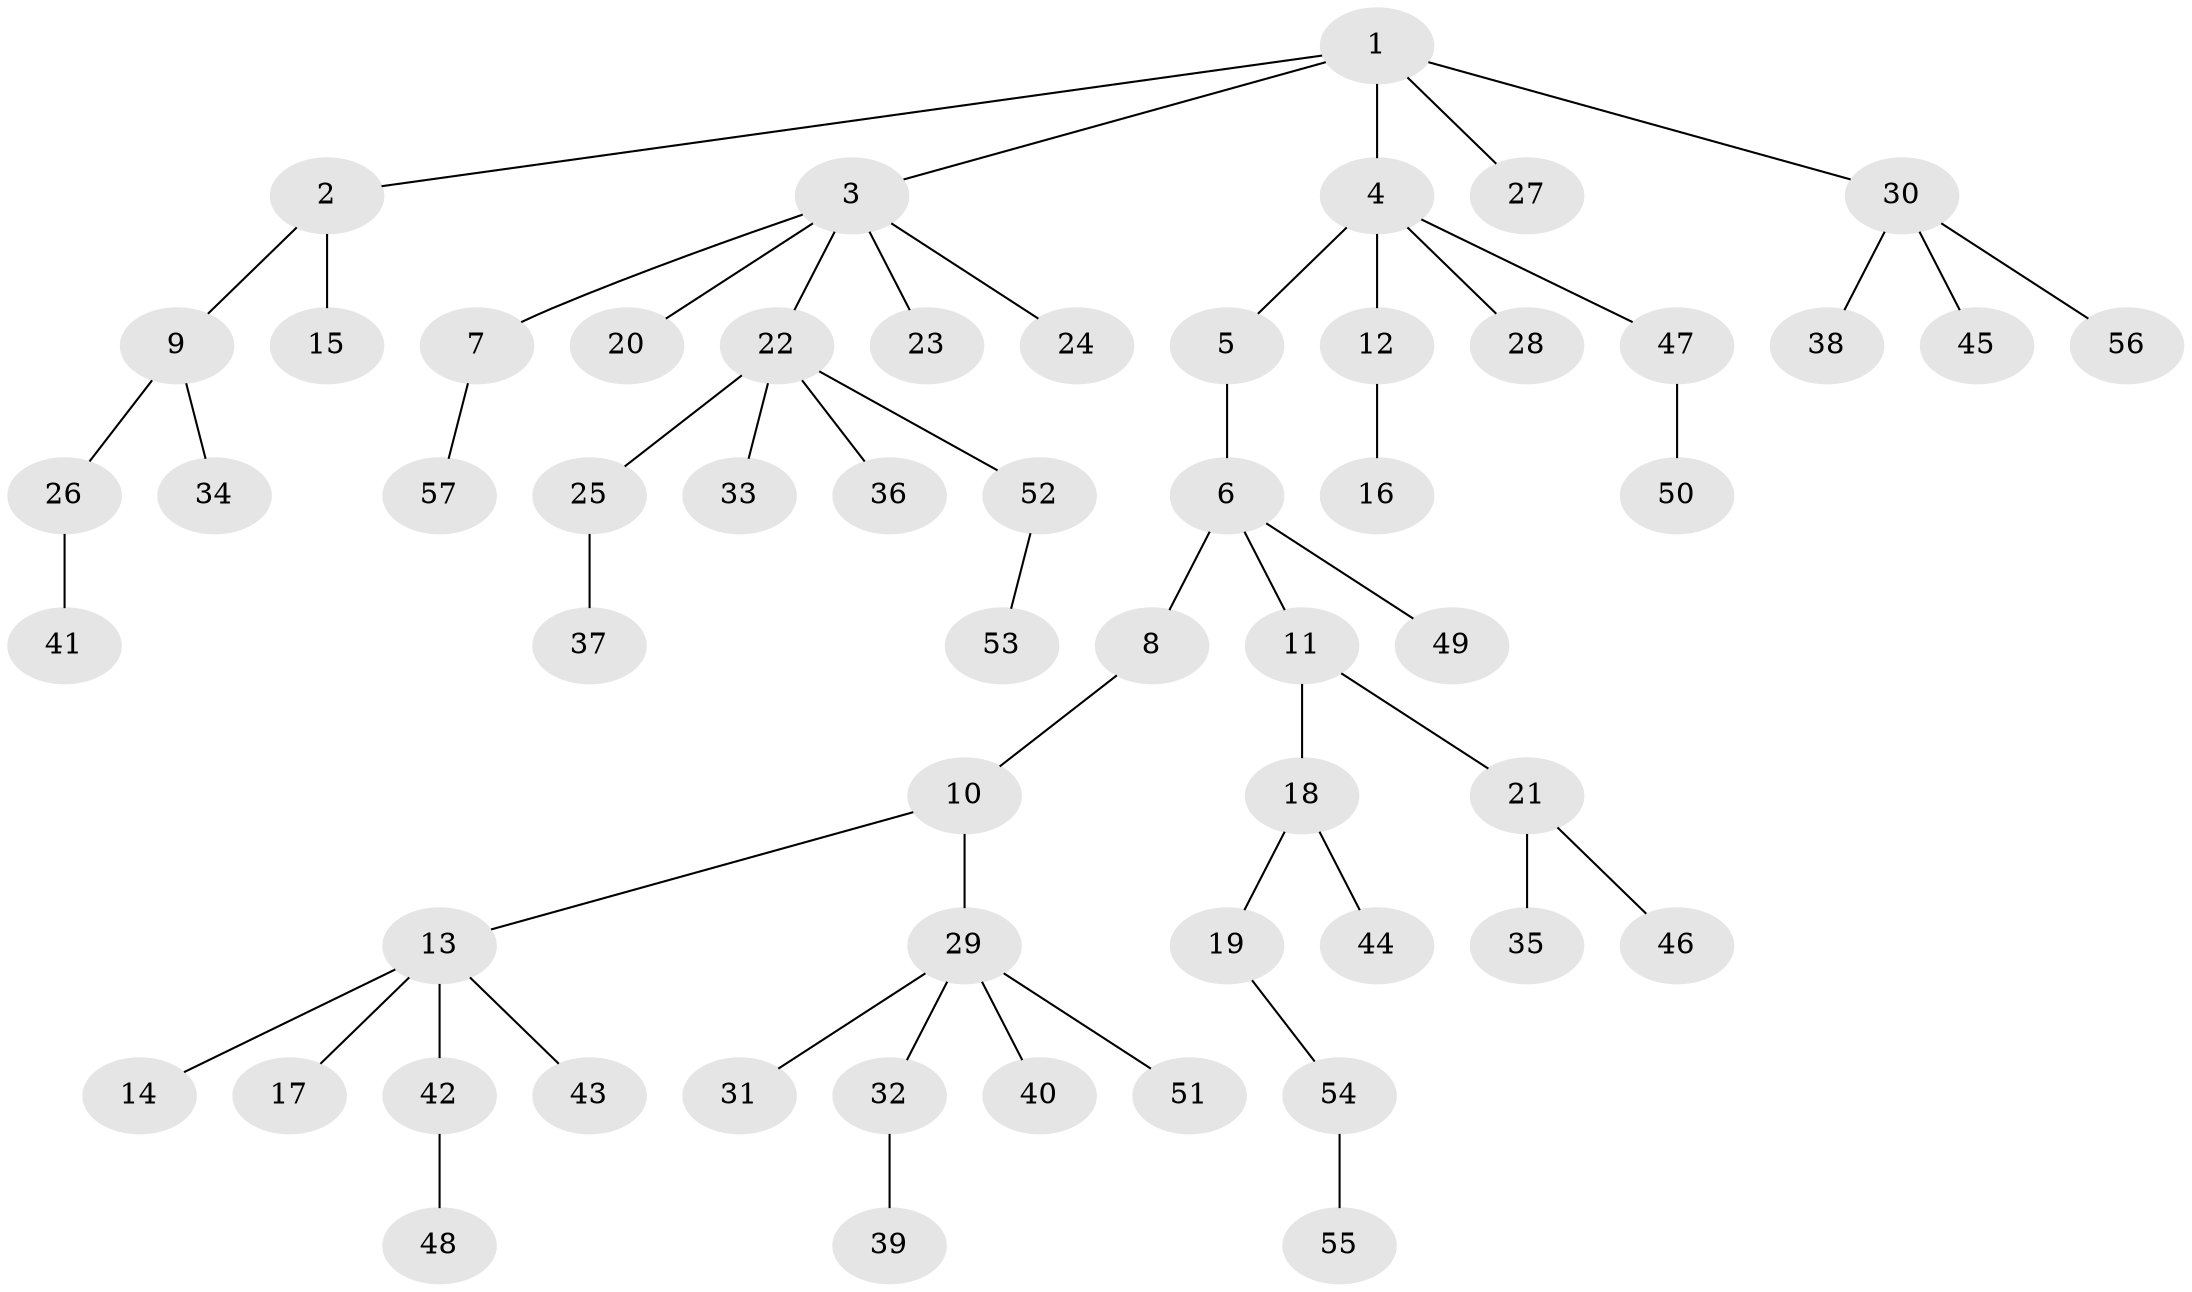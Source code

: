 // coarse degree distribution, {4: 0.13513513513513514, 2: 0.13513513513513514, 5: 0.05405405405405406, 1: 0.6216216216216216, 6: 0.02702702702702703, 3: 0.02702702702702703}
// Generated by graph-tools (version 1.1) at 2025/24/03/03/25 07:24:07]
// undirected, 57 vertices, 56 edges
graph export_dot {
graph [start="1"]
  node [color=gray90,style=filled];
  1;
  2;
  3;
  4;
  5;
  6;
  7;
  8;
  9;
  10;
  11;
  12;
  13;
  14;
  15;
  16;
  17;
  18;
  19;
  20;
  21;
  22;
  23;
  24;
  25;
  26;
  27;
  28;
  29;
  30;
  31;
  32;
  33;
  34;
  35;
  36;
  37;
  38;
  39;
  40;
  41;
  42;
  43;
  44;
  45;
  46;
  47;
  48;
  49;
  50;
  51;
  52;
  53;
  54;
  55;
  56;
  57;
  1 -- 2;
  1 -- 3;
  1 -- 4;
  1 -- 27;
  1 -- 30;
  2 -- 9;
  2 -- 15;
  3 -- 7;
  3 -- 20;
  3 -- 22;
  3 -- 23;
  3 -- 24;
  4 -- 5;
  4 -- 12;
  4 -- 28;
  4 -- 47;
  5 -- 6;
  6 -- 8;
  6 -- 11;
  6 -- 49;
  7 -- 57;
  8 -- 10;
  9 -- 26;
  9 -- 34;
  10 -- 13;
  10 -- 29;
  11 -- 18;
  11 -- 21;
  12 -- 16;
  13 -- 14;
  13 -- 17;
  13 -- 42;
  13 -- 43;
  18 -- 19;
  18 -- 44;
  19 -- 54;
  21 -- 35;
  21 -- 46;
  22 -- 25;
  22 -- 33;
  22 -- 36;
  22 -- 52;
  25 -- 37;
  26 -- 41;
  29 -- 31;
  29 -- 32;
  29 -- 40;
  29 -- 51;
  30 -- 38;
  30 -- 45;
  30 -- 56;
  32 -- 39;
  42 -- 48;
  47 -- 50;
  52 -- 53;
  54 -- 55;
}
